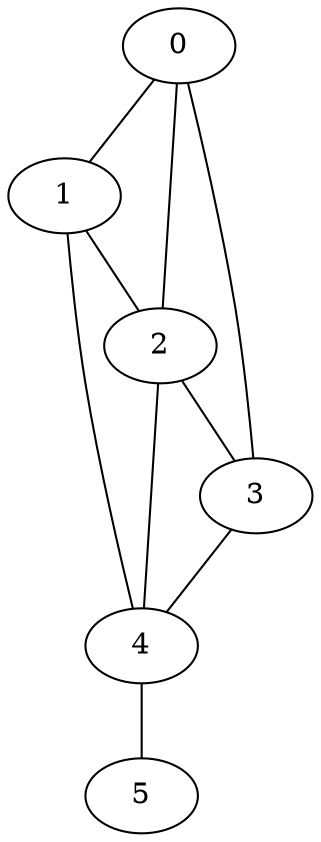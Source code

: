 graph {
0 -- 1;
0 -- 2;
0 -- 3;
0;
1 -- 2;
1 -- 4;
1;
2 -- 3;
2 -- 4;
2;
3 -- 4;
3;
4 -- 5;
4;
5;
}
